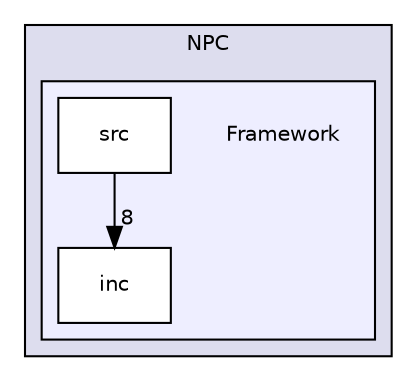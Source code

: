 digraph "C:/Users/Kojey/Desktop/NPC/NeoPixelClock_Software/Code/Libraries/NPC/Framework" {
  compound=true
  node [ fontsize="10", fontname="Helvetica"];
  edge [ labelfontsize="10", labelfontname="Helvetica"];
  subgraph clusterdir_8d50c2d0d29fa8bf46dc1c3a3fa93df1 {
    graph [ bgcolor="#ddddee", pencolor="black", label="NPC" fontname="Helvetica", fontsize="10", URL="dir_8d50c2d0d29fa8bf46dc1c3a3fa93df1.html"]
  subgraph clusterdir_436b614f8cc32ab920269826989699d6 {
    graph [ bgcolor="#eeeeff", pencolor="black", label="" URL="dir_436b614f8cc32ab920269826989699d6.html"];
    dir_436b614f8cc32ab920269826989699d6 [shape=plaintext label="Framework"];
    dir_f8711facd48522f71d6be2c1c8c6f52d [shape=box label="inc" color="black" fillcolor="white" style="filled" URL="dir_f8711facd48522f71d6be2c1c8c6f52d.html"];
    dir_aca11b9ea4503ac97c1722eb7e204846 [shape=box label="src" color="black" fillcolor="white" style="filled" URL="dir_aca11b9ea4503ac97c1722eb7e204846.html"];
  }
  }
  dir_aca11b9ea4503ac97c1722eb7e204846->dir_f8711facd48522f71d6be2c1c8c6f52d [headlabel="8", labeldistance=1.5 headhref="dir_000008_000007.html"];
}
